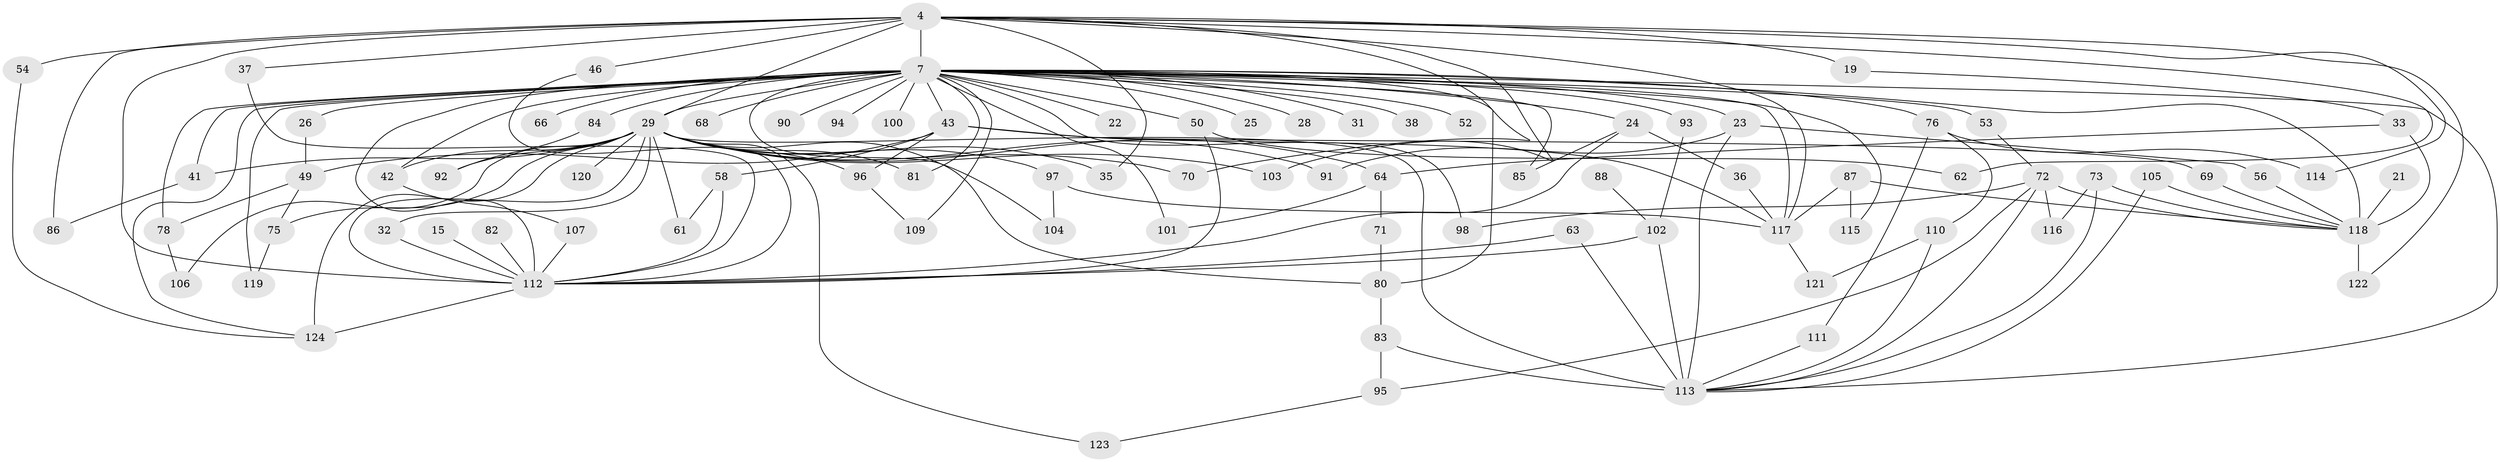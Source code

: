 // original degree distribution, {18: 0.016129032258064516, 24: 0.008064516129032258, 31: 0.008064516129032258, 13: 0.008064516129032258, 25: 0.008064516129032258, 19: 0.008064516129032258, 28: 0.008064516129032258, 22: 0.016129032258064516, 10: 0.024193548387096774, 4: 0.07258064516129033, 2: 0.532258064516129, 7: 0.024193548387096774, 3: 0.24193548387096775, 6: 0.016129032258064516, 5: 0.008064516129032258}
// Generated by graph-tools (version 1.1) at 2025/48/03/04/25 21:48:32]
// undirected, 86 vertices, 150 edges
graph export_dot {
graph [start="1"]
  node [color=gray90,style=filled];
  4 [super="+1"];
  7 [super="+3+5"];
  15;
  19;
  21;
  22;
  23;
  24;
  25;
  26;
  28;
  29 [super="+18+10"];
  31;
  32;
  33;
  35;
  36;
  37;
  38;
  41;
  42;
  43 [super="+16"];
  46;
  49;
  50;
  52;
  53;
  54;
  56;
  58;
  61;
  62;
  63;
  64;
  66;
  68;
  69;
  70;
  71;
  72;
  73 [super="+39"];
  75;
  76;
  78;
  80 [super="+12+57"];
  81;
  82;
  83;
  84;
  85 [super="+51"];
  86;
  87;
  88;
  90;
  91;
  92;
  93;
  94;
  95;
  96;
  97;
  98;
  100 [super="+67"];
  101;
  102 [super="+48"];
  103;
  104;
  105;
  106;
  107;
  109;
  110;
  111;
  112 [super="+65"];
  113 [super="+11+79+99"];
  114;
  115;
  116;
  117 [super="+108"];
  118 [super="+13+30+60+44"];
  119;
  120;
  121;
  122 [super="+59"];
  123;
  124 [super="+45"];
  4 -- 7 [weight=8];
  4 -- 19 [weight=2];
  4 -- 37;
  4 -- 70;
  4 -- 86;
  4 -- 35;
  4 -- 103;
  4 -- 46;
  4 -- 114;
  4 -- 54;
  4 -- 62;
  4 -- 117;
  4 -- 112 [weight=4];
  4 -- 122;
  4 -- 29 [weight=4];
  7 -- 24;
  7 -- 29 [weight=9];
  7 -- 31 [weight=2];
  7 -- 50;
  7 -- 53 [weight=2];
  7 -- 76 [weight=2];
  7 -- 84 [weight=2];
  7 -- 90 [weight=2];
  7 -- 101;
  7 -- 115;
  7 -- 68 [weight=2];
  7 -- 81;
  7 -- 22 [weight=2];
  7 -- 23;
  7 -- 85 [weight=3];
  7 -- 25;
  7 -- 28 [weight=2];
  7 -- 94 [weight=2];
  7 -- 100 [weight=3];
  7 -- 41;
  7 -- 42;
  7 -- 109;
  7 -- 117 [weight=5];
  7 -- 118 [weight=9];
  7 -- 43;
  7 -- 66 [weight=2];
  7 -- 78;
  7 -- 80 [weight=2];
  7 -- 26 [weight=2];
  7 -- 93;
  7 -- 98;
  7 -- 38;
  7 -- 104;
  7 -- 112 [weight=11];
  7 -- 113 [weight=2];
  7 -- 52;
  7 -- 119;
  7 -- 124;
  15 -- 112 [weight=2];
  19 -- 33;
  21 -- 118;
  23 -- 56;
  23 -- 91;
  23 -- 113;
  24 -- 36;
  24 -- 85;
  24 -- 112;
  26 -- 49;
  29 -- 112 [weight=5];
  29 -- 64;
  29 -- 70;
  29 -- 75;
  29 -- 80 [weight=2];
  29 -- 81;
  29 -- 91;
  29 -- 92;
  29 -- 32;
  29 -- 96;
  29 -- 97;
  29 -- 35;
  29 -- 103;
  29 -- 41;
  29 -- 42;
  29 -- 106;
  29 -- 113 [weight=4];
  29 -- 120 [weight=2];
  29 -- 123;
  29 -- 124;
  29 -- 61;
  32 -- 112;
  33 -- 64;
  33 -- 118;
  36 -- 117;
  37 -- 112;
  41 -- 86;
  42 -- 107;
  43 -- 96;
  43 -- 49;
  43 -- 69;
  43 -- 58;
  43 -- 117 [weight=2];
  46 -- 112;
  49 -- 75;
  49 -- 78;
  50 -- 62;
  50 -- 112;
  53 -- 72;
  54 -- 124;
  56 -- 118;
  58 -- 61;
  58 -- 112;
  63 -- 113;
  63 -- 112;
  64 -- 71;
  64 -- 101;
  69 -- 118;
  71 -- 80;
  72 -- 95;
  72 -- 98;
  72 -- 116;
  72 -- 118;
  72 -- 113;
  73 -- 116;
  73 -- 113;
  73 -- 118 [weight=2];
  75 -- 119;
  76 -- 110;
  76 -- 111;
  76 -- 114;
  78 -- 106;
  80 -- 83;
  82 -- 112;
  83 -- 95;
  83 -- 113;
  84 -- 92;
  87 -- 115;
  87 -- 118;
  87 -- 117;
  88 -- 102;
  93 -- 102;
  95 -- 123;
  96 -- 109;
  97 -- 104;
  97 -- 117;
  102 -- 113 [weight=2];
  102 -- 112;
  105 -- 118;
  105 -- 113;
  107 -- 112;
  110 -- 121;
  110 -- 113;
  111 -- 113;
  112 -- 124 [weight=2];
  117 -- 121;
  118 -- 122 [weight=2];
}
